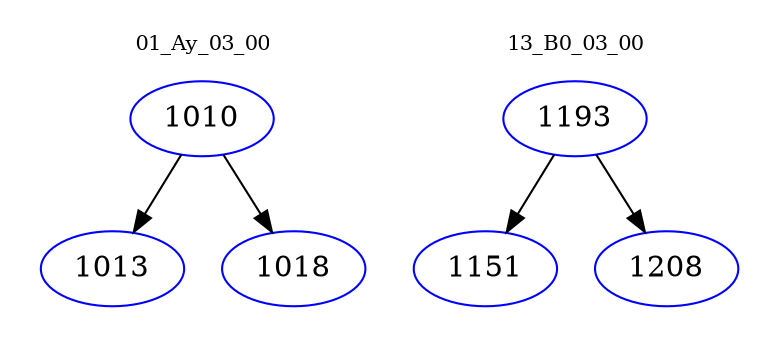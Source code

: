 digraph{
subgraph cluster_0 {
color = white
label = "01_Ay_03_00";
fontsize=10;
T0_1010 [label="1010", color="blue"]
T0_1010 -> T0_1013 [color="black"]
T0_1013 [label="1013", color="blue"]
T0_1010 -> T0_1018 [color="black"]
T0_1018 [label="1018", color="blue"]
}
subgraph cluster_1 {
color = white
label = "13_B0_03_00";
fontsize=10;
T1_1193 [label="1193", color="blue"]
T1_1193 -> T1_1151 [color="black"]
T1_1151 [label="1151", color="blue"]
T1_1193 -> T1_1208 [color="black"]
T1_1208 [label="1208", color="blue"]
}
}
